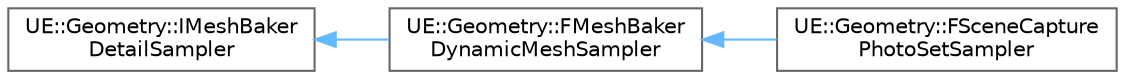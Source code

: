 digraph "Graphical Class Hierarchy"
{
 // INTERACTIVE_SVG=YES
 // LATEX_PDF_SIZE
  bgcolor="transparent";
  edge [fontname=Helvetica,fontsize=10,labelfontname=Helvetica,labelfontsize=10];
  node [fontname=Helvetica,fontsize=10,shape=box,height=0.2,width=0.4];
  rankdir="LR";
  Node0 [id="Node000000",label="UE::Geometry::IMeshBaker\lDetailSampler",height=0.2,width=0.4,color="grey40", fillcolor="white", style="filled",URL="$d4/d75/classUE_1_1Geometry_1_1IMeshBakerDetailSampler.html",tooltip="Base bake detail sampler class."];
  Node0 -> Node1 [id="edge9245_Node000000_Node000001",dir="back",color="steelblue1",style="solid",tooltip=" "];
  Node1 [id="Node000001",label="UE::Geometry::FMeshBaker\lDynamicMeshSampler",height=0.2,width=0.4,color="grey40", fillcolor="white", style="filled",URL="$d6/d2a/classUE_1_1Geometry_1_1FMeshBakerDynamicMeshSampler.html",tooltip="DynamicMesh bake detail sampler for baking 1 detail mesh to 1 target mesh."];
  Node1 -> Node2 [id="edge9246_Node000001_Node000002",dir="back",color="steelblue1",style="solid",tooltip=" "];
  Node2 [id="Node000002",label="UE::Geometry::FSceneCapture\lPhotoSetSampler",height=0.2,width=0.4,color="grey40", fillcolor="white", style="filled",URL="$d8/d60/classUE_1_1Geometry_1_1FSceneCapturePhotoSetSampler.html",tooltip=" "];
}
